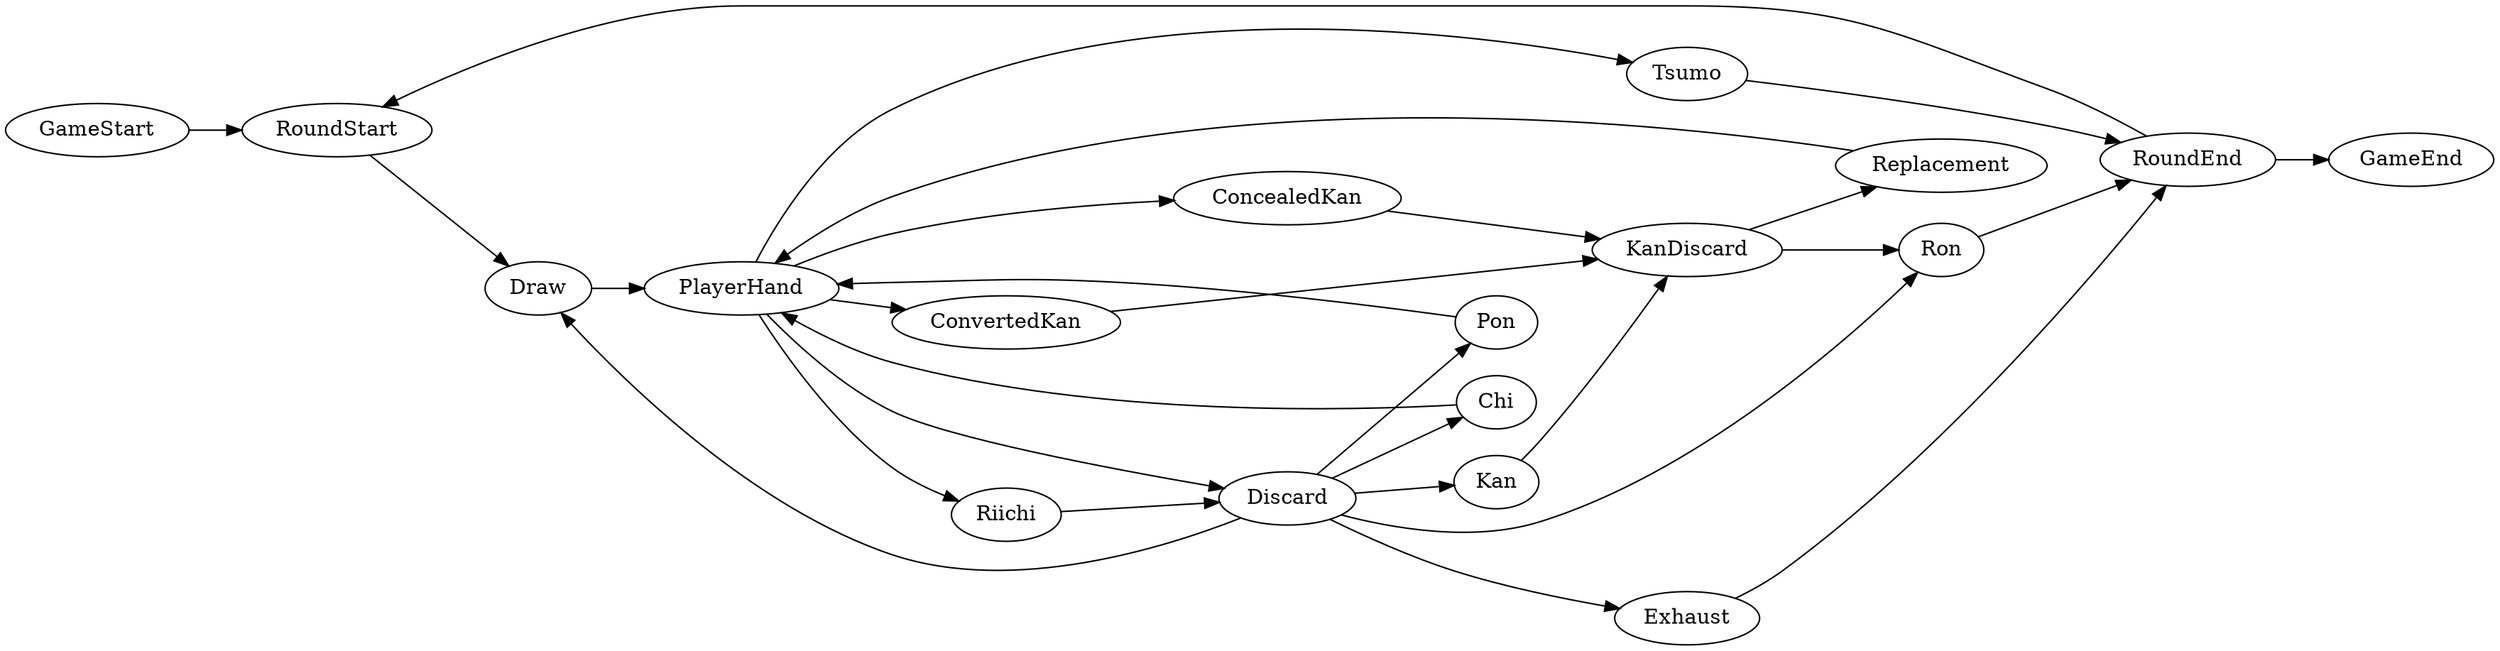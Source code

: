 digraph Mahjong {
  GameStart [rank=source]
  GameEnd [rank=sink]
  rankdir=LR

  Kan -> KanDiscard
  ConcealedKan -> KanDiscard
  ConvertedKan -> KanDiscard
  
  KanDiscard -> Replacement
  KanDiscard -> Ron

  Chi -> PlayerHand
  Draw -> PlayerHand
  Replacement -> PlayerHand
  Pon -> PlayerHand
    
  PlayerHand -> Discard
  Riichi -> Discard
  
  Exhaust -> RoundEnd
  Ron -> RoundEnd
  Tsumo -> RoundEnd
  
  RoundEnd -> RoundStart
  RoundEnd -> GameEnd

  PlayerHand -> Tsumo
  PlayerHand -> ConcealedKan
  PlayerHand -> ConvertedKan
  PlayerHand -> Riichi

  Discard -> Ron
  Discard -> Exhaust
  Discard -> Kan
  Discard -> Pon
  Discard -> Chi

  GameStart -> RoundStart
  
  RoundStart -> Draw
  Discard -> Draw
}